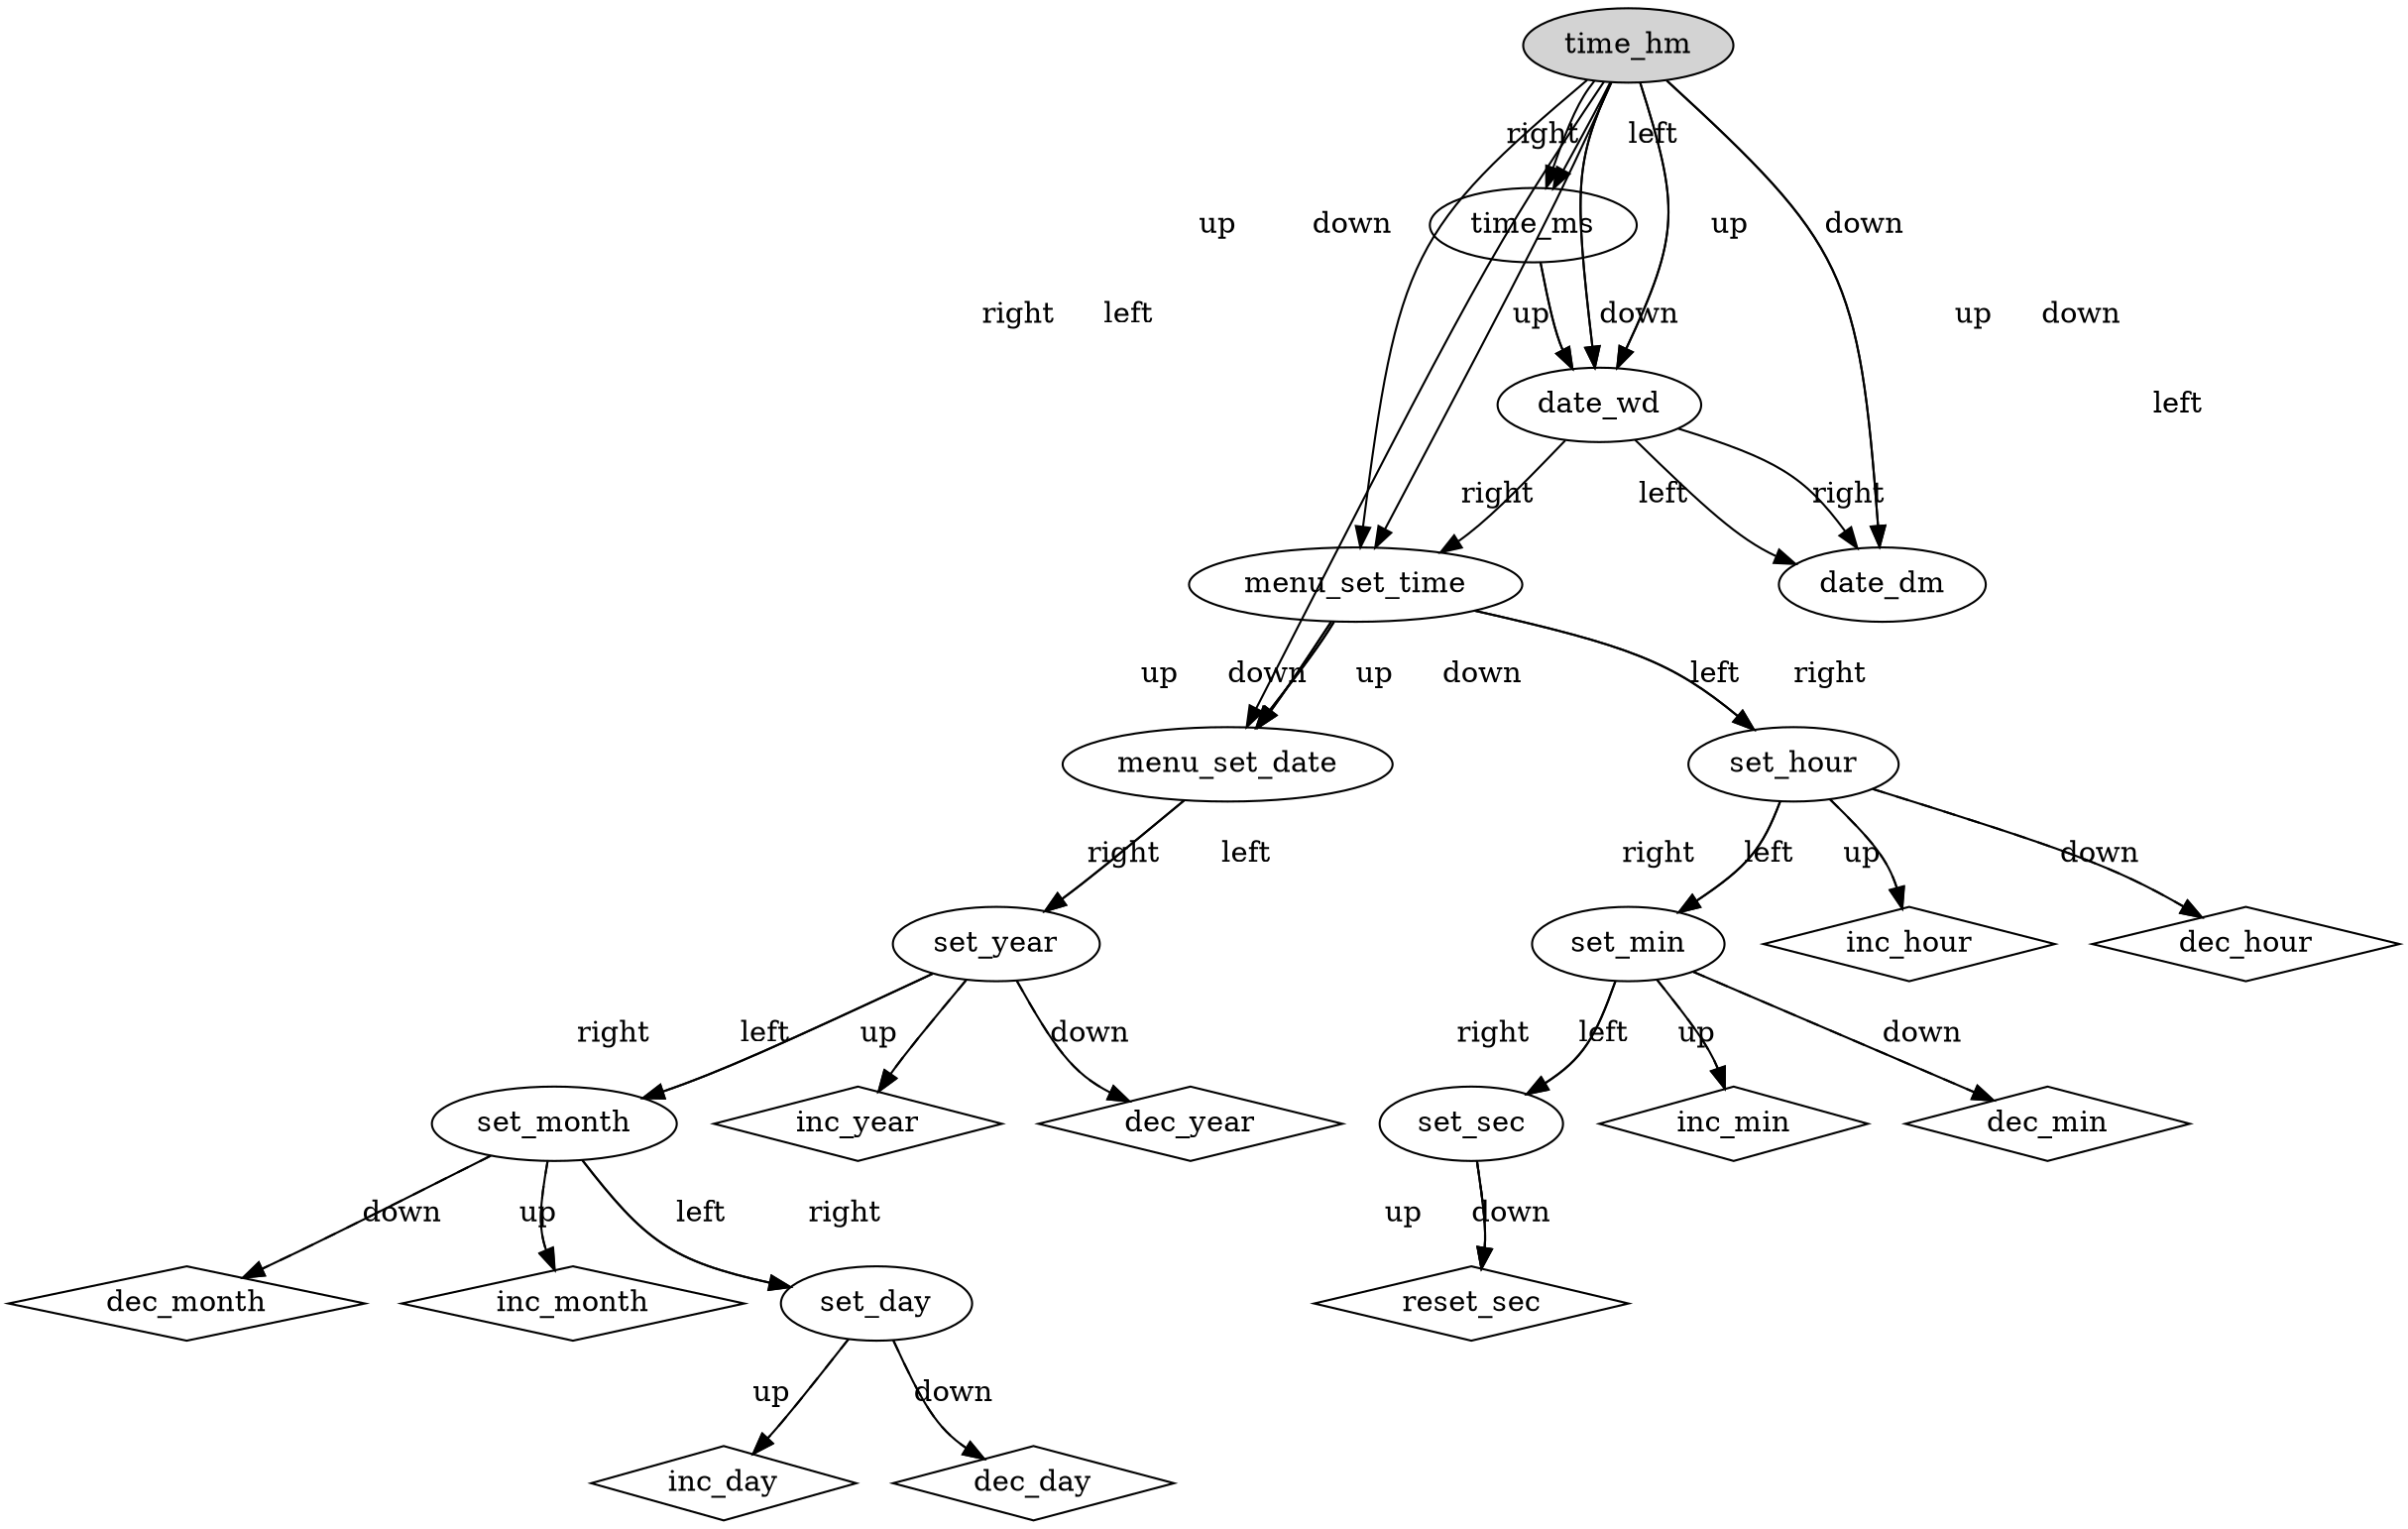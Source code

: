 
digraph "G" {
    overlap = scale;
    splines = curved;

    "time_hm" [style="filled"];
    "date_wd";
    "date_dm";
    "time_ms";
    "menu_set_time";
    "menu_set_date";
    "set_hour";
    "set_min";
    "set_sec";
    "set_year";
    "set_month";
    "set_day";
    "inc_hour" [shape="diamond"];
    "inc_min" [shape="diamond"];
    "reset_sec" [shape="diamond"];
    "inc_year" [shape="diamond"];
    "inc_month" [shape="diamond"];
    "inc_day" [shape="diamond"];
    "dec_hour" [shape="diamond"];
    "dec_min" [shape="diamond"];
    "dec_year" [shape="diamond"];
    "dec_month" [shape="diamond"];
    "dec_day" [shape="diamond"];

    "time_hm" -> "time_ms" [label="left"];
    "time_ms" -> "time_hm" [label="right"];

    "date_wd" -> "date_dm" [label="left"];
    "date_dm" -> "date_wd" [label="right"];

    "time_hm" -> "date_wd" [label="up"];
    "time_hm" -> "date_wd" [label="down"];
    "date_wd" -> "time_hm" [label="up"];
    "date_wd" -> "time_hm" [label="down"];

    "date_dm" -> "time_hm" [label="up"];
    "date_dm" -> "time_hm" [label="down"];
    "time_ms" -> "date_wd" [label="up"];
    "time_ms" -> "date_wd" [label="down"];

    "time_hm" -> "menu_set_time" [label="right"];
    "date_wd" -> "menu_set_time" [label="right"];
    "menu_set_time" -> "time_hm" [label="left"];
    "menu_set_date" -> "time_hm" [label="left"];

    "menu_set_time" -> "menu_set_date" [label="down"];
    "menu_set_time" -> "menu_set_date" [label="up"];
    "menu_set_date" -> "menu_set_time" [label="down"];
    "menu_set_date" -> "menu_set_time" [label="up"];

    "menu_set_time" -> "set_hour" [label="right"];
    "set_hour" -> "menu_set_time" [label="left"];
    "set_hour" -> "set_min" [label="right"];
    "set_min" -> "set_hour" [label="left"];
    "set_min" -> "set_sec" [label="right"];
    "set_sec" -> "set_min" [label="left"];

    "menu_set_date" -> "set_year" [label="right"];
    "set_year" -> "menu_set_date" [label="left"];
    "set_year" -> "set_month" [label="right"];
    "set_month" -> "set_year" [label="left"];
    "set_month" -> "set_day" [label="right"];
    "set_day" -> "set_month" [label="left"];

    "set_hour" -> "inc_hour" [label="up"];
    "inc_hour" -> "set_hour" [style="dashed"];
    "set_hour" -> "dec_hour" [label="down"];
    "dec_hour" -> "set_hour" [style="dashed"];

    "set_min" -> "inc_min" [label="up"];
    "inc_min" -> "set_min" [style="dashed"];
    "set_min" -> "dec_min" [label="down"];
    "dec_min" -> "set_min" [style="dashed"];

    "set_sec" -> "reset_sec" [label="up"];
    "set_sec" -> "reset_sec" [label="down"];
    "reset_sec" -> "set_sec" [style="dashed"];

    "set_year" -> "inc_year" [label="up"];
    "inc_year" -> "set_year" [style="dashed"];
    "set_year" -> "dec_year" [label="down"];
    "dec_year" -> "set_year" [style="dashed"];

    "set_month" -> "inc_month" [label="up"];
    "inc_month" -> "set_month" [style="dashed"];
    "set_month" -> "dec_month" [label="down"];
    "dec_month" -> "set_month" [style="dashed"];

    "set_day" -> "inc_day" [label="up"];
    "inc_day" -> "set_day" [style="dashed"];
    "set_day" -> "dec_day" [label="down"];
    "dec_day" -> "set_day" [style="dashed"];

}


